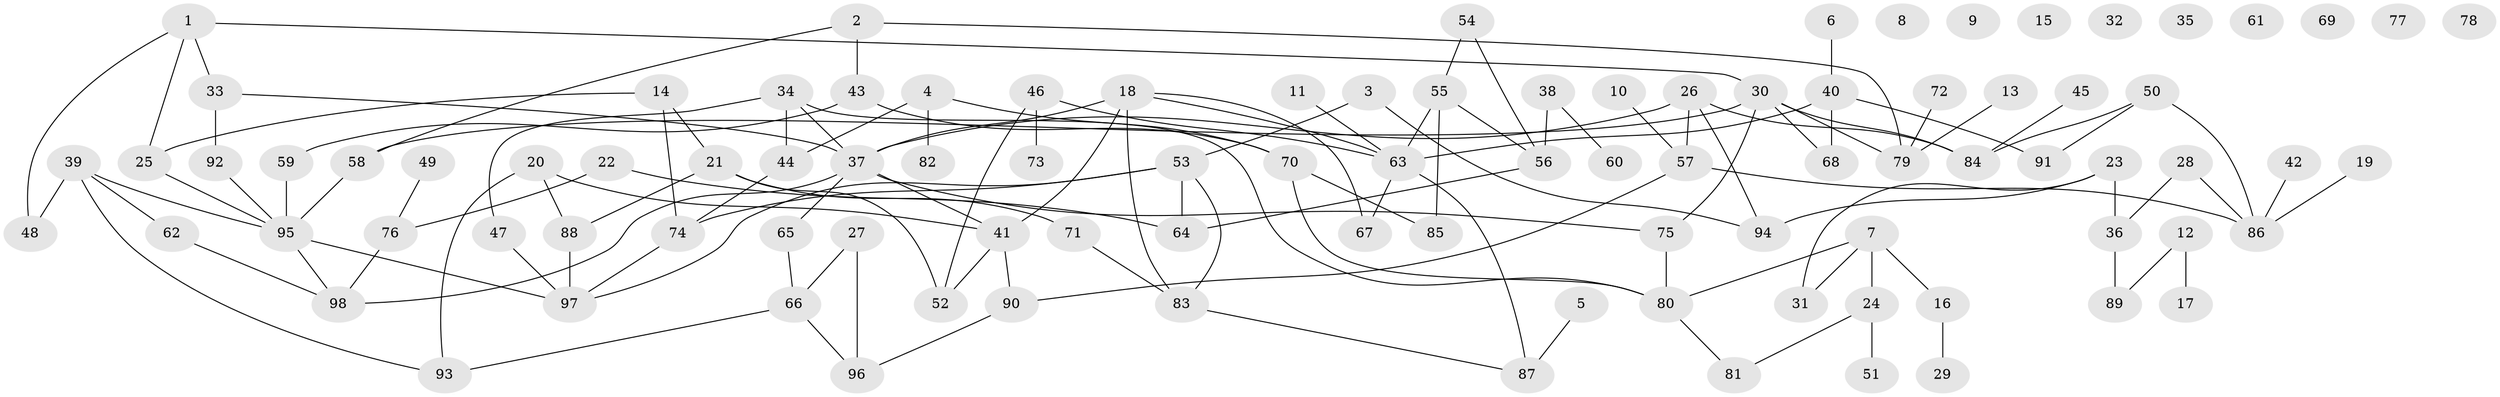 // Generated by graph-tools (version 1.1) at 2025/13/03/09/25 04:13:02]
// undirected, 98 vertices, 129 edges
graph export_dot {
graph [start="1"]
  node [color=gray90,style=filled];
  1;
  2;
  3;
  4;
  5;
  6;
  7;
  8;
  9;
  10;
  11;
  12;
  13;
  14;
  15;
  16;
  17;
  18;
  19;
  20;
  21;
  22;
  23;
  24;
  25;
  26;
  27;
  28;
  29;
  30;
  31;
  32;
  33;
  34;
  35;
  36;
  37;
  38;
  39;
  40;
  41;
  42;
  43;
  44;
  45;
  46;
  47;
  48;
  49;
  50;
  51;
  52;
  53;
  54;
  55;
  56;
  57;
  58;
  59;
  60;
  61;
  62;
  63;
  64;
  65;
  66;
  67;
  68;
  69;
  70;
  71;
  72;
  73;
  74;
  75;
  76;
  77;
  78;
  79;
  80;
  81;
  82;
  83;
  84;
  85;
  86;
  87;
  88;
  89;
  90;
  91;
  92;
  93;
  94;
  95;
  96;
  97;
  98;
  1 -- 25;
  1 -- 30;
  1 -- 33;
  1 -- 48;
  2 -- 43;
  2 -- 58;
  2 -- 79;
  3 -- 53;
  3 -- 94;
  4 -- 44;
  4 -- 70;
  4 -- 82;
  5 -- 87;
  6 -- 40;
  7 -- 16;
  7 -- 24;
  7 -- 31;
  7 -- 80;
  10 -- 57;
  11 -- 63;
  12 -- 17;
  12 -- 89;
  13 -- 79;
  14 -- 21;
  14 -- 25;
  14 -- 74;
  16 -- 29;
  18 -- 37;
  18 -- 41;
  18 -- 63;
  18 -- 67;
  18 -- 83;
  19 -- 86;
  20 -- 41;
  20 -- 88;
  20 -- 93;
  21 -- 52;
  21 -- 71;
  21 -- 88;
  22 -- 64;
  22 -- 76;
  23 -- 31;
  23 -- 36;
  23 -- 94;
  24 -- 51;
  24 -- 81;
  25 -- 95;
  26 -- 37;
  26 -- 57;
  26 -- 84;
  26 -- 94;
  27 -- 66;
  27 -- 96;
  28 -- 36;
  28 -- 86;
  30 -- 58;
  30 -- 68;
  30 -- 75;
  30 -- 79;
  30 -- 84;
  33 -- 37;
  33 -- 92;
  34 -- 37;
  34 -- 44;
  34 -- 47;
  34 -- 80;
  36 -- 89;
  37 -- 41;
  37 -- 65;
  37 -- 75;
  37 -- 98;
  38 -- 56;
  38 -- 60;
  39 -- 48;
  39 -- 62;
  39 -- 93;
  39 -- 95;
  40 -- 63;
  40 -- 68;
  40 -- 91;
  41 -- 52;
  41 -- 90;
  42 -- 86;
  43 -- 59;
  43 -- 70;
  44 -- 74;
  45 -- 84;
  46 -- 52;
  46 -- 63;
  46 -- 73;
  47 -- 97;
  49 -- 76;
  50 -- 84;
  50 -- 86;
  50 -- 91;
  53 -- 64;
  53 -- 74;
  53 -- 83;
  53 -- 97;
  54 -- 55;
  54 -- 56;
  55 -- 56;
  55 -- 63;
  55 -- 85;
  56 -- 64;
  57 -- 86;
  57 -- 90;
  58 -- 95;
  59 -- 95;
  62 -- 98;
  63 -- 67;
  63 -- 87;
  65 -- 66;
  66 -- 93;
  66 -- 96;
  70 -- 80;
  70 -- 85;
  71 -- 83;
  72 -- 79;
  74 -- 97;
  75 -- 80;
  76 -- 98;
  80 -- 81;
  83 -- 87;
  88 -- 97;
  90 -- 96;
  92 -- 95;
  95 -- 97;
  95 -- 98;
}
